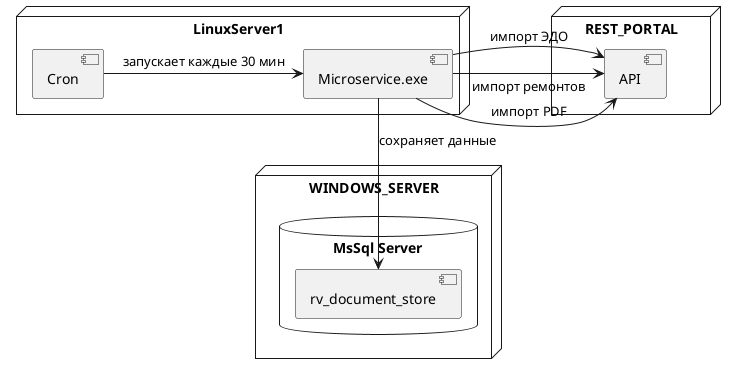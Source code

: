 @startuml

node "LinuxServer1" {
[Cron] as [Task Manager]
[Microservice.exe] 
}

node "REST_PORTAL" {
  [API]
}

node "WINDOWS_SERVER" {
database "MsSql Server" {
    [rv_document_store]
}
}

[Task Manager] -right-> [Microservice.exe]: запускает каждые 30 мин
[Microservice.exe] -right-> [API]: импорт ремонтов
[Microservice.exe] -right-> [API]: импорт ЭДО
[Microservice.exe] -right-> [API]: импорт PDF
[Microservice.exe] -down-> [rv_document_store]: сохраняет данные

@enduml
